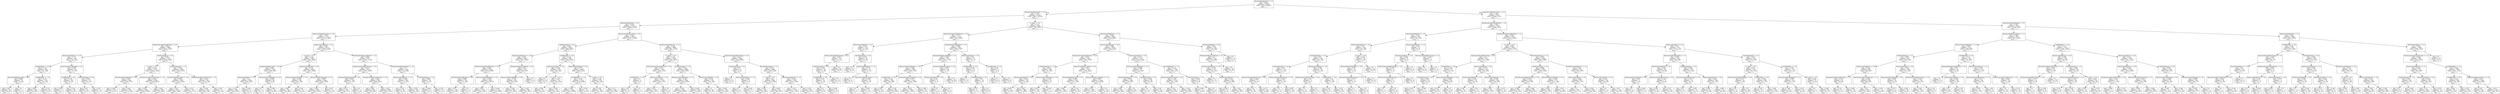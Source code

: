digraph Tree {
node [shape=box] ;
0 [label="BusinessParking.lot <= 1.5\ngini = 0.279\nsamples = 50520\nvalue = [8473, 42047]\nclass = 1"] ;
1 [label="BusinessParking.street <= 0.5\ngini = 0.249\nsamples = 41323\nvalue = [6013, 35310]\nclass = 1"] ;
0 -> 1 [labeldistance=2.5, labelangle=45, headlabel="True"] ;
2 [label="BusinessParking.lot <= 0.5\ngini = 0.279\nsamples = 32774\nvalue = [5485, 27289]\nclass = 1"] ;
1 -> 2 ;
3 [label="RestaurantsReservations <= 0.5\ngini = 0.335\nsamples = 17731\nvalue = [3778, 13953]\nclass = 1"] ;
2 -> 3 ;
4 [label="BusinessAcceptsCreditCards <= 0.5\ngini = 0.402\nsamples = 7999\nvalue = [2232, 5767]\nclass = 1"] ;
3 -> 4 ;
5 [label="RestaurantsDelivery <= 0.5\ngini = 0.171\nsamples = 467\nvalue = [44, 423]\nclass = 1"] ;
4 -> 5 ;
6 [label="GoodForKids <= 0.5\ngini = 0.131\nsamples = 383\nvalue = [27, 356]\nclass = 1"] ;
5 -> 6 ;
7 [label="BusinessParking.garage <= 0.5\ngini = 0.282\nsamples = 53\nvalue = [9, 44]\nclass = 1"] ;
6 -> 7 ;
8 [label="gini = 0.26\nsamples = 52\nvalue = [8, 44]\nclass = 1"] ;
7 -> 8 ;
9 [label="gini = 0.0\nsamples = 1\nvalue = [1, 0]\nclass = 0"] ;
7 -> 9 ;
10 [label="GoodForKids <= 1.5\ngini = 0.103\nsamples = 330\nvalue = [18, 312]\nclass = 1"] ;
6 -> 10 ;
11 [label="gini = 0.093\nsamples = 306\nvalue = [15, 291]\nclass = 1"] ;
10 -> 11 ;
12 [label="gini = 0.219\nsamples = 24\nvalue = [3, 21]\nclass = 1"] ;
10 -> 12 ;
13 [label="RestaurantsPriceRange2 <= 0.5\ngini = 0.323\nsamples = 84\nvalue = [17, 67]\nclass = 1"] ;
5 -> 13 ;
14 [label="GoodForKids <= 0.5\ngini = 0.183\nsamples = 49\nvalue = [5, 44]\nclass = 1"] ;
13 -> 14 ;
15 [label="gini = 0.444\nsamples = 3\nvalue = [2, 1]\nclass = 0"] ;
14 -> 15 ;
16 [label="gini = 0.122\nsamples = 46\nvalue = [3, 43]\nclass = 1"] ;
14 -> 16 ;
17 [label="OutdoorSeating <= 0.5\ngini = 0.451\nsamples = 35\nvalue = [12, 23]\nclass = 1"] ;
13 -> 17 ;
18 [label="gini = 0.49\nsamples = 21\nvalue = [9, 12]\nclass = 1"] ;
17 -> 18 ;
19 [label="gini = 0.337\nsamples = 14\nvalue = [3, 11]\nclass = 1"] ;
17 -> 19 ;
20 [label="OutdoorSeating <= 0.5\ngini = 0.412\nsamples = 7532\nvalue = [2188, 5344]\nclass = 1"] ;
4 -> 20 ;
21 [label="is_open <= 0.5\ngini = 0.434\nsamples = 5172\nvalue = [1643, 3529]\nclass = 1"] ;
20 -> 21 ;
22 [label="RestaurantsPriceRange2 <= 0.5\ngini = 0.361\nsamples = 942\nvalue = [223, 719]\nclass = 1"] ;
21 -> 22 ;
23 [label="gini = 0.326\nsamples = 537\nvalue = [110, 427]\nclass = 1"] ;
22 -> 23 ;
24 [label="gini = 0.402\nsamples = 405\nvalue = [113, 292]\nclass = 1"] ;
22 -> 24 ;
25 [label="BusinessAcceptsCreditCards <= 1.5\ngini = 0.446\nsamples = 4230\nvalue = [1420, 2810]\nclass = 1"] ;
21 -> 25 ;
26 [label="gini = 0.453\nsamples = 3950\nvalue = [1368, 2582]\nclass = 1"] ;
25 -> 26 ;
27 [label="gini = 0.302\nsamples = 280\nvalue = [52, 228]\nclass = 1"] ;
25 -> 27 ;
28 [label="OutdoorSeating <= 1.5\ngini = 0.355\nsamples = 2360\nvalue = [545, 1815]\nclass = 1"] ;
20 -> 28 ;
29 [label="BusinessParking.garage <= 0.5\ngini = 0.343\nsamples = 2007\nvalue = [442, 1565]\nclass = 1"] ;
28 -> 29 ;
30 [label="gini = 0.351\nsamples = 1874\nvalue = [426, 1448]\nclass = 1"] ;
29 -> 30 ;
31 [label="gini = 0.212\nsamples = 133\nvalue = [16, 117]\nclass = 1"] ;
29 -> 31 ;
32 [label="BusinessAcceptsCreditCards <= 1.5\ngini = 0.413\nsamples = 353\nvalue = [103, 250]\nclass = 1"] ;
28 -> 32 ;
33 [label="gini = 0.434\nsamples = 276\nvalue = [88, 188]\nclass = 1"] ;
32 -> 33 ;
34 [label="gini = 0.314\nsamples = 77\nvalue = [15, 62]\nclass = 1"] ;
32 -> 34 ;
35 [label="RestaurantsDelivery <= 0.5\ngini = 0.267\nsamples = 9732\nvalue = [1546, 8186]\nclass = 1"] ;
3 -> 35 ;
36 [label="is_open <= 0.5\ngini = 0.218\nsamples = 3955\nvalue = [493, 3462]\nclass = 1"] ;
35 -> 36 ;
37 [label="BusinessParking.valet <= 0.5\ngini = 0.304\nsamples = 1100\nvalue = [206, 894]\nclass = 1"] ;
36 -> 37 ;
38 [label="RestaurantsAttire <= 2.5\ngini = 0.32\nsamples = 1004\nvalue = [201, 803]\nclass = 1"] ;
37 -> 38 ;
39 [label="gini = 0.315\nsamples = 995\nvalue = [195, 800]\nclass = 1"] ;
38 -> 39 ;
40 [label="gini = 0.444\nsamples = 9\nvalue = [6, 3]\nclass = 0"] ;
38 -> 40 ;
41 [label="RestaurantsPriceRange2 <= 0.5\ngini = 0.099\nsamples = 96\nvalue = [5, 91]\nclass = 1"] ;
37 -> 41 ;
42 [label="gini = 0.5\nsamples = 2\nvalue = [1, 1]\nclass = 0"] ;
41 -> 42 ;
43 [label="gini = 0.081\nsamples = 94\nvalue = [4, 90]\nclass = 1"] ;
41 -> 43 ;
44 [label="RestaurantsTakeOut <= 0.5\ngini = 0.181\nsamples = 2855\nvalue = [287, 2568]\nclass = 1"] ;
36 -> 44 ;
45 [label="RestaurantsPriceRange2 <= 3.5\ngini = 0.108\nsamples = 789\nvalue = [45, 744]\nclass = 1"] ;
44 -> 45 ;
46 [label="gini = 0.093\nsamples = 715\nvalue = [35, 680]\nclass = 1"] ;
45 -> 46 ;
47 [label="gini = 0.234\nsamples = 74\nvalue = [10, 64]\nclass = 1"] ;
45 -> 47 ;
48 [label="RestaurantsPriceRange2 <= 3.5\ngini = 0.207\nsamples = 2066\nvalue = [242, 1824]\nclass = 1"] ;
44 -> 48 ;
49 [label="gini = 0.202\nsamples = 2035\nvalue = [232, 1803]\nclass = 1"] ;
48 -> 49 ;
50 [label="gini = 0.437\nsamples = 31\nvalue = [10, 21]\nclass = 1"] ;
48 -> 50 ;
51 [label="BusinessParking.validated <= 1.5\ngini = 0.298\nsamples = 5777\nvalue = [1053, 4724]\nclass = 1"] ;
35 -> 51 ;
52 [label="RestaurantsGoodForGroups <= 0.5\ngini = 0.307\nsamples = 5475\nvalue = [1037, 4438]\nclass = 1"] ;
51 -> 52 ;
53 [label="BusinessParking.garage <= 0.5\ngini = 0.423\nsamples = 168\nvalue = [51, 117]\nclass = 1"] ;
52 -> 53 ;
54 [label="gini = 0.413\nsamples = 165\nvalue = [48, 117]\nclass = 1"] ;
53 -> 54 ;
55 [label="gini = 0.0\nsamples = 3\nvalue = [3, 0]\nclass = 0"] ;
53 -> 55 ;
56 [label="BusinessAcceptsCreditCards <= 0.5\ngini = 0.303\nsamples = 5307\nvalue = [986, 4321]\nclass = 1"] ;
52 -> 56 ;
57 [label="gini = 0.206\nsamples = 249\nvalue = [29, 220]\nclass = 1"] ;
56 -> 57 ;
58 [label="gini = 0.307\nsamples = 5058\nvalue = [957, 4101]\nclass = 1"] ;
56 -> 58 ;
59 [label="RestaurantsPriceRange2 <= 2.5\ngini = 0.1\nsamples = 302\nvalue = [16, 286]\nclass = 1"] ;
51 -> 59 ;
60 [label="RestaurantsDelivery <= 1.5\ngini = 0.088\nsamples = 283\nvalue = [13, 270]\nclass = 1"] ;
59 -> 60 ;
61 [label="gini = 0.133\nsamples = 56\nvalue = [4, 52]\nclass = 1"] ;
60 -> 61 ;
62 [label="gini = 0.076\nsamples = 227\nvalue = [9, 218]\nclass = 1"] ;
60 -> 62 ;
63 [label="OutdoorSeating <= 1.0\ngini = 0.266\nsamples = 19\nvalue = [3, 16]\nclass = 1"] ;
59 -> 63 ;
64 [label="gini = 0.444\nsamples = 6\nvalue = [2, 4]\nclass = 1"] ;
63 -> 64 ;
65 [label="gini = 0.142\nsamples = 13\nvalue = [1, 12]\nclass = 1"] ;
63 -> 65 ;
66 [label="RestaurantsReservations <= 0.5\ngini = 0.201\nsamples = 15043\nvalue = [1707, 13336]\nclass = 1"] ;
2 -> 66 ;
67 [label="OutdoorSeating <= 0.5\ngini = 0.223\nsamples = 6947\nvalue = [886, 6061]\nclass = 1"] ;
66 -> 67 ;
68 [label="RestaurantsDelivery <= 0.5\ngini = 0.246\nsamples = 4020\nvalue = [577, 3443]\nclass = 1"] ;
67 -> 68 ;
69 [label="BusinessAcceptsCreditCards <= 0.5\ngini = 0.265\nsamples = 3043\nvalue = [479, 2564]\nclass = 1"] ;
68 -> 69 ;
70 [label="RestaurantsPriceRange2 <= 2.5\ngini = 0.086\nsamples = 156\nvalue = [7, 149]\nclass = 1"] ;
69 -> 70 ;
71 [label="gini = 0.075\nsamples = 154\nvalue = [6, 148]\nclass = 1"] ;
70 -> 71 ;
72 [label="gini = 0.5\nsamples = 2\nvalue = [1, 1]\nclass = 0"] ;
70 -> 72 ;
73 [label="RestaurantsPriceRange2 <= 0.5\ngini = 0.274\nsamples = 2887\nvalue = [472, 2415]\nclass = 1"] ;
69 -> 73 ;
74 [label="gini = 0.291\nsamples = 1726\nvalue = [305, 1421]\nclass = 1"] ;
73 -> 74 ;
75 [label="gini = 0.246\nsamples = 1161\nvalue = [167, 994]\nclass = 1"] ;
73 -> 75 ;
76 [label="BusinessParking.validated <= 0.5\ngini = 0.18\nsamples = 977\nvalue = [98, 879]\nclass = 1"] ;
68 -> 76 ;
77 [label="RestaurantsPriceRange2 <= 0.5\ngini = 0.179\nsamples = 976\nvalue = [97, 879]\nclass = 1"] ;
76 -> 77 ;
78 [label="gini = 0.146\nsamples = 592\nvalue = [47, 545]\nclass = 1"] ;
77 -> 78 ;
79 [label="gini = 0.227\nsamples = 384\nvalue = [50, 334]\nclass = 1"] ;
77 -> 79 ;
80 [label="gini = 0.0\nsamples = 1\nvalue = [1, 0]\nclass = 0"] ;
76 -> 80 ;
81 [label="GoodForKids <= 0.5\ngini = 0.189\nsamples = 2927\nvalue = [309, 2618]\nclass = 1"] ;
67 -> 81 ;
82 [label="RestaurantsAttire <= 0.5\ngini = 0.306\nsamples = 239\nvalue = [45, 194]\nclass = 1"] ;
81 -> 82 ;
83 [label="gini = 0.0\nsamples = 2\nvalue = [2, 0]\nclass = 0"] ;
82 -> 83 ;
84 [label="is_open <= 0.5\ngini = 0.297\nsamples = 237\nvalue = [43, 194]\nclass = 1"] ;
82 -> 84 ;
85 [label="gini = 0.408\nsamples = 70\nvalue = [20, 50]\nclass = 1"] ;
84 -> 85 ;
86 [label="gini = 0.238\nsamples = 167\nvalue = [23, 144]\nclass = 1"] ;
84 -> 86 ;
87 [label="RestaurantsDelivery <= 0.5\ngini = 0.177\nsamples = 2688\nvalue = [264, 2424]\nclass = 1"] ;
81 -> 87 ;
88 [label="GoodForKids <= 1.5\ngini = 0.185\nsamples = 2116\nvalue = [218, 1898]\nclass = 1"] ;
87 -> 88 ;
89 [label="gini = 0.184\nsamples = 2103\nvalue = [215, 1888]\nclass = 1"] ;
88 -> 89 ;
90 [label="gini = 0.355\nsamples = 13\nvalue = [3, 10]\nclass = 1"] ;
88 -> 90 ;
91 [label="is_open <= 0.5\ngini = 0.148\nsamples = 572\nvalue = [46, 526]\nclass = 1"] ;
87 -> 91 ;
92 [label="gini = 0.198\nsamples = 144\nvalue = [16, 128]\nclass = 1"] ;
91 -> 92 ;
93 [label="gini = 0.13\nsamples = 428\nvalue = [30, 398]\nclass = 1"] ;
91 -> 93 ;
94 [label="RestaurantsDelivery <= 1.5\ngini = 0.182\nsamples = 8096\nvalue = [821, 7275]\nclass = 1"] ;
66 -> 94 ;
95 [label="is_open <= 0.5\ngini = 0.165\nsamples = 5405\nvalue = [492, 4913]\nclass = 1"] ;
94 -> 95 ;
96 [label="BusinessAcceptsCreditCards <= 0.5\ngini = 0.237\nsamples = 1525\nvalue = [209, 1316]\nclass = 1"] ;
95 -> 96 ;
97 [label="GoodForKids <= 1.5\ngini = 0.5\nsamples = 6\nvalue = [3, 3]\nclass = 0"] ;
96 -> 97 ;
98 [label="gini = 0.48\nsamples = 5\nvalue = [3, 2]\nclass = 0"] ;
97 -> 98 ;
99 [label="gini = 0.0\nsamples = 1\nvalue = [0, 1]\nclass = 1"] ;
97 -> 99 ;
100 [label="RestaurantsAttire <= 2.5\ngini = 0.234\nsamples = 1519\nvalue = [206, 1313]\nclass = 1"] ;
96 -> 100 ;
101 [label="gini = 0.234\nsamples = 1518\nvalue = [205, 1313]\nclass = 1"] ;
100 -> 101 ;
102 [label="gini = 0.0\nsamples = 1\nvalue = [1, 0]\nclass = 0"] ;
100 -> 102 ;
103 [label="OutdoorSeating <= 1.5\ngini = 0.135\nsamples = 3880\nvalue = [283, 3597]\nclass = 1"] ;
95 -> 103 ;
104 [label="RestaurantsPriceRange2 <= 1.5\ngini = 0.141\nsamples = 3528\nvalue = [269, 3259]\nclass = 1"] ;
103 -> 104 ;
105 [label="gini = 0.146\nsamples = 3225\nvalue = [256, 2969]\nclass = 1"] ;
104 -> 105 ;
106 [label="gini = 0.082\nsamples = 303\nvalue = [13, 290]\nclass = 1"] ;
104 -> 106 ;
107 [label="RestaurantsTakeOut <= 0.5\ngini = 0.076\nsamples = 352\nvalue = [14, 338]\nclass = 1"] ;
103 -> 107 ;
108 [label="gini = 0.0\nsamples = 34\nvalue = [0, 34]\nclass = 1"] ;
107 -> 108 ;
109 [label="gini = 0.084\nsamples = 318\nvalue = [14, 304]\nclass = 1"] ;
107 -> 109 ;
110 [label="RestaurantsGoodForGroups <= 0.5\ngini = 0.215\nsamples = 2691\nvalue = [329, 2362]\nclass = 1"] ;
94 -> 110 ;
111 [label="OutdoorSeating <= 0.5\ngini = 0.5\nsamples = 8\nvalue = [4, 4]\nclass = 0"] ;
110 -> 111 ;
112 [label="gini = 0.0\nsamples = 2\nvalue = [2, 0]\nclass = 0"] ;
111 -> 112 ;
113 [label="RestaurantsTakeOut <= 1.5\ngini = 0.444\nsamples = 6\nvalue = [2, 4]\nclass = 1"] ;
111 -> 113 ;
114 [label="gini = 0.0\nsamples = 3\nvalue = [0, 3]\nclass = 1"] ;
113 -> 114 ;
115 [label="gini = 0.444\nsamples = 3\nvalue = [2, 1]\nclass = 0"] ;
113 -> 115 ;
116 [label="OutdoorSeating <= 1.5\ngini = 0.213\nsamples = 2683\nvalue = [325, 2358]\nclass = 1"] ;
110 -> 116 ;
117 [label="is_open <= 0.5\ngini = 0.26\nsamples = 696\nvalue = [107, 589]\nclass = 1"] ;
116 -> 117 ;
118 [label="gini = 0.184\nsamples = 225\nvalue = [23, 202]\nclass = 1"] ;
117 -> 118 ;
119 [label="gini = 0.293\nsamples = 471\nvalue = [84, 387]\nclass = 1"] ;
117 -> 119 ;
120 [label="RestaurantsTakeOut <= 1.5\ngini = 0.195\nsamples = 1987\nvalue = [218, 1769]\nclass = 1"] ;
116 -> 120 ;
121 [label="gini = 0.174\nsamples = 1278\nvalue = [123, 1155]\nclass = 1"] ;
120 -> 121 ;
122 [label="gini = 0.232\nsamples = 709\nvalue = [95, 614]\nclass = 1"] ;
120 -> 122 ;
123 [label="is_open <= 0.5\ngini = 0.116\nsamples = 8549\nvalue = [528, 8021]\nclass = 1"] ;
1 -> 123 ;
124 [label="BusinessAcceptsCreditCards <= 0.5\ngini = 0.177\nsamples = 2140\nvalue = [210, 1930]\nclass = 1"] ;
123 -> 124 ;
125 [label="RestaurantsTakeOut <= 1.5\ngini = 0.053\nsamples = 147\nvalue = [4, 143]\nclass = 1"] ;
124 -> 125 ;
126 [label="RestaurantsGoodForGroups <= 0.5\ngini = 0.034\nsamples = 117\nvalue = [2, 115]\nclass = 1"] ;
125 -> 126 ;
127 [label="OutdoorSeating <= 0.5\ngini = 0.105\nsamples = 36\nvalue = [2, 34]\nclass = 1"] ;
126 -> 127 ;
128 [label="GoodForKids <= 0.5\ngini = 0.147\nsamples = 25\nvalue = [2, 23]\nclass = 1"] ;
127 -> 128 ;
129 [label="gini = 0.0\nsamples = 8\nvalue = [0, 8]\nclass = 1"] ;
128 -> 129 ;
130 [label="gini = 0.208\nsamples = 17\nvalue = [2, 15]\nclass = 1"] ;
128 -> 130 ;
131 [label="gini = 0.0\nsamples = 11\nvalue = [0, 11]\nclass = 1"] ;
127 -> 131 ;
132 [label="gini = 0.0\nsamples = 81\nvalue = [0, 81]\nclass = 1"] ;
126 -> 132 ;
133 [label="OutdoorSeating <= 0.5\ngini = 0.124\nsamples = 30\nvalue = [2, 28]\nclass = 1"] ;
125 -> 133 ;
134 [label="gini = 0.0\nsamples = 9\nvalue = [0, 9]\nclass = 1"] ;
133 -> 134 ;
135 [label="RestaurantsDelivery <= 1.5\ngini = 0.172\nsamples = 21\nvalue = [2, 19]\nclass = 1"] ;
133 -> 135 ;
136 [label="gini = 0.0\nsamples = 3\nvalue = [0, 3]\nclass = 1"] ;
135 -> 136 ;
137 [label="RestaurantsReservations <= 1.0\ngini = 0.198\nsamples = 18\nvalue = [2, 16]\nclass = 1"] ;
135 -> 137 ;
138 [label="gini = 0.0\nsamples = 1\nvalue = [0, 1]\nclass = 1"] ;
137 -> 138 ;
139 [label="gini = 0.208\nsamples = 17\nvalue = [2, 15]\nclass = 1"] ;
137 -> 139 ;
140 [label="RestaurantsPriceRange2 <= 3.5\ngini = 0.185\nsamples = 1993\nvalue = [206, 1787]\nclass = 1"] ;
124 -> 140 ;
141 [label="BusinessParking.validated <= 1.5\ngini = 0.183\nsamples = 1977\nvalue = [201, 1776]\nclass = 1"] ;
140 -> 141 ;
142 [label="RestaurantsPriceRange2 <= 0.5\ngini = 0.186\nsamples = 1929\nvalue = [200, 1729]\nclass = 1"] ;
141 -> 142 ;
143 [label="GoodForKids <= 0.5\ngini = 0.154\nsamples = 524\nvalue = [44, 480]\nclass = 1"] ;
142 -> 143 ;
144 [label="gini = 0.343\nsamples = 41\nvalue = [9, 32]\nclass = 1"] ;
143 -> 144 ;
145 [label="gini = 0.134\nsamples = 483\nvalue = [35, 448]\nclass = 1"] ;
143 -> 145 ;
146 [label="BusinessParking.validated <= 0.5\ngini = 0.197\nsamples = 1405\nvalue = [156, 1249]\nclass = 1"] ;
142 -> 146 ;
147 [label="gini = 0.194\nsamples = 1386\nvalue = [151, 1235]\nclass = 1"] ;
146 -> 147 ;
148 [label="gini = 0.388\nsamples = 19\nvalue = [5, 14]\nclass = 1"] ;
146 -> 148 ;
149 [label="RestaurantsReservations <= 0.5\ngini = 0.041\nsamples = 48\nvalue = [1, 47]\nclass = 1"] ;
141 -> 149 ;
150 [label="RestaurantsTakeOut <= 0.5\ngini = 0.32\nsamples = 5\nvalue = [1, 4]\nclass = 1"] ;
149 -> 150 ;
151 [label="gini = 0.0\nsamples = 1\nvalue = [1, 0]\nclass = 0"] ;
150 -> 151 ;
152 [label="gini = 0.0\nsamples = 4\nvalue = [0, 4]\nclass = 1"] ;
150 -> 152 ;
153 [label="gini = 0.0\nsamples = 43\nvalue = [0, 43]\nclass = 1"] ;
149 -> 153 ;
154 [label="RestaurantsAttire <= 0.5\ngini = 0.43\nsamples = 16\nvalue = [5, 11]\nclass = 1"] ;
140 -> 154 ;
155 [label="GoodForKids <= 0.5\ngini = 0.298\nsamples = 11\nvalue = [2, 9]\nclass = 1"] ;
154 -> 155 ;
156 [label="gini = 0.0\nsamples = 1\nvalue = [1, 0]\nclass = 0"] ;
155 -> 156 ;
157 [label="OutdoorSeating <= 0.5\ngini = 0.18\nsamples = 10\nvalue = [1, 9]\nclass = 1"] ;
155 -> 157 ;
158 [label="gini = 0.375\nsamples = 4\nvalue = [1, 3]\nclass = 1"] ;
157 -> 158 ;
159 [label="gini = 0.0\nsamples = 6\nvalue = [0, 6]\nclass = 1"] ;
157 -> 159 ;
160 [label="GoodForKids <= 1.5\ngini = 0.48\nsamples = 5\nvalue = [3, 2]\nclass = 0"] ;
154 -> 160 ;
161 [label="gini = 0.0\nsamples = 2\nvalue = [0, 2]\nclass = 1"] ;
160 -> 161 ;
162 [label="gini = 0.0\nsamples = 3\nvalue = [3, 0]\nclass = 0"] ;
160 -> 162 ;
163 [label="RestaurantsTakeOut <= 1.5\ngini = 0.094\nsamples = 6409\nvalue = [318, 6091]\nclass = 1"] ;
123 -> 163 ;
164 [label="RestaurantsDelivery <= 0.5\ngini = 0.088\nsamples = 6106\nvalue = [283, 5823]\nclass = 1"] ;
163 -> 164 ;
165 [label="BusinessAcceptsCreditCards <= 0.5\ngini = 0.075\nsamples = 3933\nvalue = [154, 3779]\nclass = 1"] ;
164 -> 165 ;
166 [label="OutdoorSeating <= 1.5\ngini = 0.027\nsamples = 360\nvalue = [5, 355]\nclass = 1"] ;
165 -> 166 ;
167 [label="RestaurantsTakeOut <= 0.5\ngini = 0.018\nsamples = 327\nvalue = [3, 324]\nclass = 1"] ;
166 -> 167 ;
168 [label="gini = 0.093\nsamples = 41\nvalue = [2, 39]\nclass = 1"] ;
167 -> 168 ;
169 [label="gini = 0.007\nsamples = 286\nvalue = [1, 285]\nclass = 1"] ;
167 -> 169 ;
170 [label="RestaurantsPriceRange2 <= 0.5\ngini = 0.114\nsamples = 33\nvalue = [2, 31]\nclass = 1"] ;
166 -> 170 ;
171 [label="gini = 0.074\nsamples = 26\nvalue = [1, 25]\nclass = 1"] ;
170 -> 171 ;
172 [label="gini = 0.245\nsamples = 7\nvalue = [1, 6]\nclass = 1"] ;
170 -> 172 ;
173 [label="RestaurantsReservations <= 0.5\ngini = 0.08\nsamples = 3573\nvalue = [149, 3424]\nclass = 1"] ;
165 -> 173 ;
174 [label="BusinessParking.valet <= 0.5\ngini = 0.098\nsamples = 1447\nvalue = [75, 1372]\nclass = 1"] ;
173 -> 174 ;
175 [label="gini = 0.095\nsamples = 1427\nvalue = [71, 1356]\nclass = 1"] ;
174 -> 175 ;
176 [label="gini = 0.32\nsamples = 20\nvalue = [4, 16]\nclass = 1"] ;
174 -> 176 ;
177 [label="BusinessParking.validated <= 1.5\ngini = 0.067\nsamples = 2126\nvalue = [74, 2052]\nclass = 1"] ;
173 -> 177 ;
178 [label="gini = 0.072\nsamples = 1985\nvalue = [74, 1911]\nclass = 1"] ;
177 -> 178 ;
179 [label="gini = 0.0\nsamples = 141\nvalue = [0, 141]\nclass = 1"] ;
177 -> 179 ;
180 [label="RestaurantsAttire <= 0.5\ngini = 0.112\nsamples = 2173\nvalue = [129, 2044]\nclass = 1"] ;
164 -> 180 ;
181 [label="RestaurantsPriceRange2 <= 1.5\ngini = 0.084\nsamples = 977\nvalue = [43, 934]\nclass = 1"] ;
180 -> 181 ;
182 [label="BusinessParking.lot <= 0.5\ngini = 0.074\nsamples = 908\nvalue = [35, 873]\nclass = 1"] ;
181 -> 182 ;
183 [label="gini = 0.082\nsamples = 821\nvalue = [35, 786]\nclass = 1"] ;
182 -> 183 ;
184 [label="gini = 0.0\nsamples = 87\nvalue = [0, 87]\nclass = 1"] ;
182 -> 184 ;
185 [label="OutdoorSeating <= 1.5\ngini = 0.205\nsamples = 69\nvalue = [8, 61]\nclass = 1"] ;
181 -> 185 ;
186 [label="gini = 0.0\nsamples = 17\nvalue = [0, 17]\nclass = 1"] ;
185 -> 186 ;
187 [label="gini = 0.26\nsamples = 52\nvalue = [8, 44]\nclass = 1"] ;
185 -> 187 ;
188 [label="GoodForKids <= 1.5\ngini = 0.133\nsamples = 1196\nvalue = [86, 1110]\nclass = 1"] ;
180 -> 188 ;
189 [label="RestaurantsReservations <= 0.5\ngini = 0.129\nsamples = 1183\nvalue = [82, 1101]\nclass = 1"] ;
188 -> 189 ;
190 [label="gini = 0.101\nsamples = 545\nvalue = [29, 516]\nclass = 1"] ;
189 -> 190 ;
191 [label="gini = 0.152\nsamples = 638\nvalue = [53, 585]\nclass = 1"] ;
189 -> 191 ;
192 [label="OutdoorSeating <= 1.5\ngini = 0.426\nsamples = 13\nvalue = [4, 9]\nclass = 1"] ;
188 -> 192 ;
193 [label="gini = 0.298\nsamples = 11\nvalue = [2, 9]\nclass = 1"] ;
192 -> 193 ;
194 [label="gini = 0.0\nsamples = 2\nvalue = [2, 0]\nclass = 0"] ;
192 -> 194 ;
195 [label="RestaurantsAttire <= 2.5\ngini = 0.204\nsamples = 303\nvalue = [35, 268]\nclass = 1"] ;
163 -> 195 ;
196 [label="BusinessParking.validated <= 1.5\ngini = 0.2\nsamples = 302\nvalue = [34, 268]\nclass = 1"] ;
195 -> 196 ;
197 [label="RestaurantsDelivery <= 0.5\ngini = 0.215\nsamples = 277\nvalue = [34, 243]\nclass = 1"] ;
196 -> 197 ;
198 [label="gini = 0.0\nsamples = 17\nvalue = [0, 17]\nclass = 1"] ;
197 -> 198 ;
199 [label="RestaurantsDelivery <= 1.5\ngini = 0.227\nsamples = 260\nvalue = [34, 226]\nclass = 1"] ;
197 -> 199 ;
200 [label="gini = 0.444\nsamples = 6\nvalue = [2, 4]\nclass = 1"] ;
199 -> 200 ;
201 [label="gini = 0.22\nsamples = 254\nvalue = [32, 222]\nclass = 1"] ;
199 -> 201 ;
202 [label="gini = 0.0\nsamples = 25\nvalue = [0, 25]\nclass = 1"] ;
196 -> 202 ;
203 [label="gini = 0.0\nsamples = 1\nvalue = [1, 0]\nclass = 0"] ;
195 -> 203 ;
204 [label="RestaurantsReservations <= 0.5\ngini = 0.392\nsamples = 9197\nvalue = [2460, 6737]\nclass = 1"] ;
0 -> 204 [labeldistance=2.5, labelangle=-45, headlabel="False"] ;
205 [label="BusinessAcceptsCreditCards <= 0.5\ngini = 0.447\nsamples = 3730\nvalue = [1260, 2470]\nclass = 1"] ;
204 -> 205 ;
206 [label="RestaurantsTakeOut <= 1.5\ngini = 0.241\nsamples = 207\nvalue = [29, 178]\nclass = 1"] ;
205 -> 206 ;
207 [label="RestaurantsDelivery <= 0.5\ngini = 0.211\nsamples = 192\nvalue = [23, 169]\nclass = 1"] ;
206 -> 207 ;
208 [label="OutdoorSeating <= 1.5\ngini = 0.25\nsamples = 150\nvalue = [22, 128]\nclass = 1"] ;
207 -> 208 ;
209 [label="OutdoorSeating <= 0.5\ngini = 0.18\nsamples = 110\nvalue = [11, 99]\nclass = 1"] ;
208 -> 209 ;
210 [label="RestaurantsGoodForGroups <= 0.5\ngini = 0.226\nsamples = 77\nvalue = [10, 67]\nclass = 1"] ;
209 -> 210 ;
211 [label="gini = 0.33\nsamples = 24\nvalue = [5, 19]\nclass = 1"] ;
210 -> 211 ;
212 [label="gini = 0.171\nsamples = 53\nvalue = [5, 48]\nclass = 1"] ;
210 -> 212 ;
213 [label="RestaurantsGoodForGroups <= 0.5\ngini = 0.059\nsamples = 33\nvalue = [1, 32]\nclass = 1"] ;
209 -> 213 ;
214 [label="gini = 0.0\nsamples = 11\nvalue = [0, 11]\nclass = 1"] ;
213 -> 214 ;
215 [label="gini = 0.087\nsamples = 22\nvalue = [1, 21]\nclass = 1"] ;
213 -> 215 ;
216 [label="RestaurantsTakeOut <= 0.5\ngini = 0.399\nsamples = 40\nvalue = [11, 29]\nclass = 1"] ;
208 -> 216 ;
217 [label="RestaurantsGoodForGroups <= 0.5\ngini = 0.32\nsamples = 5\nvalue = [4, 1]\nclass = 0"] ;
216 -> 217 ;
218 [label="gini = 0.0\nsamples = 3\nvalue = [3, 0]\nclass = 0"] ;
217 -> 218 ;
219 [label="gini = 0.5\nsamples = 2\nvalue = [1, 1]\nclass = 0"] ;
217 -> 219 ;
220 [label="GoodForKids <= 0.5\ngini = 0.32\nsamples = 35\nvalue = [7, 28]\nclass = 1"] ;
216 -> 220 ;
221 [label="gini = 0.48\nsamples = 5\nvalue = [2, 3]\nclass = 1"] ;
220 -> 221 ;
222 [label="gini = 0.278\nsamples = 30\nvalue = [5, 25]\nclass = 1"] ;
220 -> 222 ;
223 [label="is_open <= 0.5\ngini = 0.046\nsamples = 42\nvalue = [1, 41]\nclass = 1"] ;
207 -> 223 ;
224 [label="RestaurantsPriceRange2 <= 0.5\ngini = 0.18\nsamples = 10\nvalue = [1, 9]\nclass = 1"] ;
223 -> 224 ;
225 [label="RestaurantsGoodForGroups <= 0.5\ngini = 0.375\nsamples = 4\nvalue = [1, 3]\nclass = 1"] ;
224 -> 225 ;
226 [label="gini = 0.5\nsamples = 2\nvalue = [1, 1]\nclass = 0"] ;
225 -> 226 ;
227 [label="gini = 0.0\nsamples = 2\nvalue = [0, 2]\nclass = 1"] ;
225 -> 227 ;
228 [label="gini = 0.0\nsamples = 6\nvalue = [0, 6]\nclass = 1"] ;
224 -> 228 ;
229 [label="gini = 0.0\nsamples = 32\nvalue = [0, 32]\nclass = 1"] ;
223 -> 229 ;
230 [label="RestaurantsDelivery <= 1.0\ngini = 0.48\nsamples = 15\nvalue = [6, 9]\nclass = 1"] ;
206 -> 230 ;
231 [label="RestaurantsAttire <= 0.5\ngini = 0.469\nsamples = 8\nvalue = [5, 3]\nclass = 0"] ;
230 -> 231 ;
232 [label="RestaurantsGoodForGroups <= 1.5\ngini = 0.375\nsamples = 4\nvalue = [1, 3]\nclass = 1"] ;
231 -> 232 ;
233 [label="RestaurantsGoodForGroups <= 0.5\ngini = 0.5\nsamples = 2\nvalue = [1, 1]\nclass = 0"] ;
232 -> 233 ;
234 [label="gini = 0.0\nsamples = 1\nvalue = [0, 1]\nclass = 1"] ;
233 -> 234 ;
235 [label="gini = 0.0\nsamples = 1\nvalue = [1, 0]\nclass = 0"] ;
233 -> 235 ;
236 [label="gini = 0.0\nsamples = 2\nvalue = [0, 2]\nclass = 1"] ;
232 -> 236 ;
237 [label="gini = 0.0\nsamples = 4\nvalue = [4, 0]\nclass = 0"] ;
231 -> 237 ;
238 [label="RestaurantsGoodForGroups <= 1.5\ngini = 0.245\nsamples = 7\nvalue = [1, 6]\nclass = 1"] ;
230 -> 238 ;
239 [label="gini = 0.0\nsamples = 6\nvalue = [0, 6]\nclass = 1"] ;
238 -> 239 ;
240 [label="gini = 0.0\nsamples = 1\nvalue = [1, 0]\nclass = 0"] ;
238 -> 240 ;
241 [label="BusinessAcceptsCreditCards <= 1.5\ngini = 0.455\nsamples = 3523\nvalue = [1231, 2292]\nclass = 1"] ;
205 -> 241 ;
242 [label="is_open <= 0.5\ngini = 0.469\nsamples = 2816\nvalue = [1057, 1759]\nclass = 1"] ;
241 -> 242 ;
243 [label="RestaurantsGoodForGroups <= 0.5\ngini = 0.41\nsamples = 407\nvalue = [117, 290]\nclass = 1"] ;
242 -> 243 ;
244 [label="GoodForKids <= 0.5\ngini = 0.483\nsamples = 91\nvalue = [37, 54]\nclass = 1"] ;
243 -> 244 ;
245 [label="OutdoorSeating <= 0.5\ngini = 0.483\nsamples = 22\nvalue = [13, 9]\nclass = 0"] ;
244 -> 245 ;
246 [label="gini = 0.391\nsamples = 15\nvalue = [11, 4]\nclass = 0"] ;
245 -> 246 ;
247 [label="gini = 0.408\nsamples = 7\nvalue = [2, 5]\nclass = 1"] ;
245 -> 247 ;
248 [label="RestaurantsPriceRange2 <= 3.0\ngini = 0.454\nsamples = 69\nvalue = [24, 45]\nclass = 1"] ;
244 -> 248 ;
249 [label="gini = 0.437\nsamples = 59\nvalue = [19, 40]\nclass = 1"] ;
248 -> 249 ;
250 [label="gini = 0.5\nsamples = 10\nvalue = [5, 5]\nclass = 0"] ;
248 -> 250 ;
251 [label="RestaurantsAttire <= 0.5\ngini = 0.378\nsamples = 316\nvalue = [80, 236]\nclass = 1"] ;
243 -> 251 ;
252 [label="RestaurantsTakeOut <= 1.5\ngini = 0.453\nsamples = 52\nvalue = [18, 34]\nclass = 1"] ;
251 -> 252 ;
253 [label="gini = 0.48\nsamples = 35\nvalue = [14, 21]\nclass = 1"] ;
252 -> 253 ;
254 [label="gini = 0.36\nsamples = 17\nvalue = [4, 13]\nclass = 1"] ;
252 -> 254 ;
255 [label="RestaurantsTakeOut <= 1.5\ngini = 0.359\nsamples = 264\nvalue = [62, 202]\nclass = 1"] ;
251 -> 255 ;
256 [label="gini = 0.351\nsamples = 251\nvalue = [57, 194]\nclass = 1"] ;
255 -> 256 ;
257 [label="gini = 0.473\nsamples = 13\nvalue = [5, 8]\nclass = 1"] ;
255 -> 257 ;
258 [label="OutdoorSeating <= 1.5\ngini = 0.476\nsamples = 2409\nvalue = [940, 1469]\nclass = 1"] ;
242 -> 258 ;
259 [label="OutdoorSeating <= 0.5\ngini = 0.466\nsamples = 1597\nvalue = [589, 1008]\nclass = 1"] ;
258 -> 259 ;
260 [label="RestaurantsGoodForGroups <= 0.5\ngini = 0.476\nsamples = 1224\nvalue = [478, 746]\nclass = 1"] ;
259 -> 260 ;
261 [label="gini = 0.496\nsamples = 303\nvalue = [138, 165]\nclass = 1"] ;
260 -> 261 ;
262 [label="gini = 0.466\nsamples = 921\nvalue = [340, 581]\nclass = 1"] ;
260 -> 262 ;
263 [label="RestaurantsPriceRange2 <= 0.5\ngini = 0.418\nsamples = 373\nvalue = [111, 262]\nclass = 1"] ;
259 -> 263 ;
264 [label="gini = 0.444\nsamples = 244\nvalue = [81, 163]\nclass = 1"] ;
263 -> 264 ;
265 [label="gini = 0.357\nsamples = 129\nvalue = [30, 99]\nclass = 1"] ;
263 -> 265 ;
266 [label="RestaurantsDelivery <= 1.5\ngini = 0.491\nsamples = 812\nvalue = [351, 461]\nclass = 1"] ;
258 -> 266 ;
267 [label="RestaurantsAttire <= 0.5\ngini = 0.496\nsamples = 678\nvalue = [307, 371]\nclass = 1"] ;
266 -> 267 ;
268 [label="gini = 0.5\nsamples = 229\nvalue = [112, 117]\nclass = 1"] ;
267 -> 268 ;
269 [label="gini = 0.491\nsamples = 449\nvalue = [195, 254]\nclass = 1"] ;
267 -> 269 ;
270 [label="RestaurantsTakeOut <= 0.5\ngini = 0.441\nsamples = 134\nvalue = [44, 90]\nclass = 1"] ;
266 -> 270 ;
271 [label="gini = 0.0\nsamples = 3\nvalue = [3, 0]\nclass = 0"] ;
270 -> 271 ;
272 [label="gini = 0.43\nsamples = 131\nvalue = [41, 90]\nclass = 1"] ;
270 -> 272 ;
273 [label="RestaurantsAttire <= 0.5\ngini = 0.371\nsamples = 707\nvalue = [174, 533]\nclass = 1"] ;
241 -> 273 ;
274 [label="RestaurantsPriceRange2 <= 1.5\ngini = 0.432\nsamples = 304\nvalue = [96, 208]\nclass = 1"] ;
273 -> 274 ;
275 [label="RestaurantsTakeOut <= 0.5\ngini = 0.343\nsamples = 82\nvalue = [18, 64]\nclass = 1"] ;
274 -> 275 ;
276 [label="RestaurantsPriceRange2 <= 0.5\ngini = 0.48\nsamples = 5\nvalue = [3, 2]\nclass = 0"] ;
275 -> 276 ;
277 [label="gini = 0.0\nsamples = 2\nvalue = [2, 0]\nclass = 0"] ;
276 -> 277 ;
278 [label="gini = 0.444\nsamples = 3\nvalue = [1, 2]\nclass = 1"] ;
276 -> 278 ;
279 [label="RestaurantsGoodForGroups <= 0.5\ngini = 0.314\nsamples = 77\nvalue = [15, 62]\nclass = 1"] ;
275 -> 279 ;
280 [label="gini = 0.444\nsamples = 15\nvalue = [5, 10]\nclass = 1"] ;
279 -> 280 ;
281 [label="gini = 0.271\nsamples = 62\nvalue = [10, 52]\nclass = 1"] ;
279 -> 281 ;
282 [label="OutdoorSeating <= 1.5\ngini = 0.456\nsamples = 222\nvalue = [78, 144]\nclass = 1"] ;
274 -> 282 ;
283 [label="RestaurantsGoodForGroups <= 0.5\ngini = 0.475\nsamples = 18\nvalue = [11, 7]\nclass = 0"] ;
282 -> 283 ;
284 [label="gini = 0.32\nsamples = 5\nvalue = [1, 4]\nclass = 1"] ;
283 -> 284 ;
285 [label="gini = 0.355\nsamples = 13\nvalue = [10, 3]\nclass = 0"] ;
283 -> 285 ;
286 [label="RestaurantsDelivery <= 0.5\ngini = 0.441\nsamples = 204\nvalue = [67, 137]\nclass = 1"] ;
282 -> 286 ;
287 [label="gini = 0.393\nsamples = 67\nvalue = [18, 49]\nclass = 1"] ;
286 -> 287 ;
288 [label="gini = 0.459\nsamples = 137\nvalue = [49, 88]\nclass = 1"] ;
286 -> 288 ;
289 [label="OutdoorSeating <= 1.5\ngini = 0.312\nsamples = 403\nvalue = [78, 325]\nclass = 1"] ;
273 -> 289 ;
290 [label="is_open <= 0.5\ngini = 0.263\nsamples = 231\nvalue = [36, 195]\nclass = 1"] ;
289 -> 290 ;
291 [label="RestaurantsGoodForGroups <= 0.5\ngini = 0.077\nsamples = 25\nvalue = [1, 24]\nclass = 1"] ;
290 -> 291 ;
292 [label="gini = 0.32\nsamples = 5\nvalue = [1, 4]\nclass = 1"] ;
291 -> 292 ;
293 [label="gini = 0.0\nsamples = 20\nvalue = [0, 20]\nclass = 1"] ;
291 -> 293 ;
294 [label="GoodForKids <= 0.5\ngini = 0.282\nsamples = 206\nvalue = [35, 171]\nclass = 1"] ;
290 -> 294 ;
295 [label="gini = 0.159\nsamples = 23\nvalue = [2, 21]\nclass = 1"] ;
294 -> 295 ;
296 [label="gini = 0.296\nsamples = 183\nvalue = [33, 150]\nclass = 1"] ;
294 -> 296 ;
297 [label="GoodForKids <= 1.5\ngini = 0.369\nsamples = 172\nvalue = [42, 130]\nclass = 1"] ;
289 -> 297 ;
298 [label="RestaurantsPriceRange2 <= 1.5\ngini = 0.352\nsamples = 145\nvalue = [33, 112]\nclass = 1"] ;
297 -> 298 ;
299 [label="gini = 0.384\nsamples = 112\nvalue = [29, 83]\nclass = 1"] ;
298 -> 299 ;
300 [label="gini = 0.213\nsamples = 33\nvalue = [4, 29]\nclass = 1"] ;
298 -> 300 ;
301 [label="is_open <= 0.5\ngini = 0.444\nsamples = 27\nvalue = [9, 18]\nclass = 1"] ;
297 -> 301 ;
302 [label="gini = 0.0\nsamples = 7\nvalue = [0, 7]\nclass = 1"] ;
301 -> 302 ;
303 [label="gini = 0.495\nsamples = 20\nvalue = [9, 11]\nclass = 1"] ;
301 -> 303 ;
304 [label="RestaurantsPriceRange2 <= 3.5\ngini = 0.343\nsamples = 5467\nvalue = [1200, 4267]\nclass = 1"] ;
204 -> 304 ;
305 [label="RestaurantsReservations <= 1.5\ngini = 0.299\nsamples = 2877\nvalue = [527, 2350]\nclass = 1"] ;
304 -> 305 ;
306 [label="RestaurantsPriceRange2 <= 1.5\ngini = 0.253\nsamples = 1132\nvalue = [168, 964]\nclass = 1"] ;
305 -> 306 ;
307 [label="OutdoorSeating <= 1.5\ngini = 0.269\nsamples = 931\nvalue = [149, 782]\nclass = 1"] ;
306 -> 307 ;
308 [label="RestaurantsTakeOut <= 0.5\ngini = 0.246\nsamples = 681\nvalue = [98, 583]\nclass = 1"] ;
307 -> 308 ;
309 [label="BusinessAcceptsCreditCards <= 1.5\ngini = 0.178\nsamples = 91\nvalue = [9, 82]\nclass = 1"] ;
308 -> 309 ;
310 [label="gini = 0.121\nsamples = 77\nvalue = [5, 72]\nclass = 1"] ;
309 -> 310 ;
311 [label="gini = 0.408\nsamples = 14\nvalue = [4, 10]\nclass = 1"] ;
309 -> 311 ;
312 [label="BusinessAcceptsCreditCards <= 1.5\ngini = 0.256\nsamples = 590\nvalue = [89, 501]\nclass = 1"] ;
308 -> 312 ;
313 [label="gini = 0.27\nsamples = 479\nvalue = [77, 402]\nclass = 1"] ;
312 -> 313 ;
314 [label="gini = 0.193\nsamples = 111\nvalue = [12, 99]\nclass = 1"] ;
312 -> 314 ;
315 [label="RestaurantsAttire <= 0.5\ngini = 0.325\nsamples = 250\nvalue = [51, 199]\nclass = 1"] ;
307 -> 315 ;
316 [label="RestaurantsPriceRange2 <= 0.5\ngini = 0.201\nsamples = 53\nvalue = [6, 47]\nclass = 1"] ;
315 -> 316 ;
317 [label="gini = 0.375\nsamples = 8\nvalue = [2, 6]\nclass = 1"] ;
316 -> 317 ;
318 [label="gini = 0.162\nsamples = 45\nvalue = [4, 41]\nclass = 1"] ;
316 -> 318 ;
319 [label="RestaurantsGoodForGroups <= 1.5\ngini = 0.352\nsamples = 197\nvalue = [45, 152]\nclass = 1"] ;
315 -> 319 ;
320 [label="gini = 0.336\nsamples = 192\nvalue = [41, 151]\nclass = 1"] ;
319 -> 320 ;
321 [label="gini = 0.32\nsamples = 5\nvalue = [4, 1]\nclass = 0"] ;
319 -> 321 ;
322 [label="GoodForKids <= 0.5\ngini = 0.171\nsamples = 201\nvalue = [19, 182]\nclass = 1"] ;
306 -> 322 ;
323 [label="BusinessAcceptsCreditCards <= 0.5\ngini = 0.09\nsamples = 85\nvalue = [4, 81]\nclass = 1"] ;
322 -> 323 ;
324 [label="gini = 0.0\nsamples = 1\nvalue = [1, 0]\nclass = 0"] ;
323 -> 324 ;
325 [label="RestaurantsTakeOut <= 0.5\ngini = 0.069\nsamples = 84\nvalue = [3, 81]\nclass = 1"] ;
323 -> 325 ;
326 [label="gini = 0.0\nsamples = 43\nvalue = [0, 43]\nclass = 1"] ;
325 -> 326 ;
327 [label="gini = 0.136\nsamples = 41\nvalue = [3, 38]\nclass = 1"] ;
325 -> 327 ;
328 [label="RestaurantsDelivery <= 1.5\ngini = 0.225\nsamples = 116\nvalue = [15, 101]\nclass = 1"] ;
322 -> 328 ;
329 [label="RestaurantsGoodForGroups <= 1.5\ngini = 0.273\nsamples = 86\nvalue = [14, 72]\nclass = 1"] ;
328 -> 329 ;
330 [label="gini = 0.235\nsamples = 81\nvalue = [11, 70]\nclass = 1"] ;
329 -> 330 ;
331 [label="gini = 0.48\nsamples = 5\nvalue = [3, 2]\nclass = 0"] ;
329 -> 331 ;
332 [label="BusinessAcceptsCreditCards <= 1.5\ngini = 0.064\nsamples = 30\nvalue = [1, 29]\nclass = 1"] ;
328 -> 332 ;
333 [label="gini = 0.0\nsamples = 16\nvalue = [0, 16]\nclass = 1"] ;
332 -> 333 ;
334 [label="gini = 0.133\nsamples = 14\nvalue = [1, 13]\nclass = 1"] ;
332 -> 334 ;
335 [label="GoodForKids <= 0.5\ngini = 0.327\nsamples = 1745\nvalue = [359, 1386]\nclass = 1"] ;
305 -> 335 ;
336 [label="RestaurantsDelivery <= 0.5\ngini = 0.468\nsamples = 102\nvalue = [38, 64]\nclass = 1"] ;
335 -> 336 ;
337 [label="BusinessAcceptsCreditCards <= 1.5\ngini = 0.236\nsamples = 22\nvalue = [3, 19]\nclass = 1"] ;
336 -> 337 ;
338 [label="RestaurantsGoodForGroups <= 0.5\ngini = 0.375\nsamples = 12\nvalue = [3, 9]\nclass = 1"] ;
337 -> 338 ;
339 [label="gini = 0.0\nsamples = 1\nvalue = [1, 0]\nclass = 0"] ;
338 -> 339 ;
340 [label="gini = 0.298\nsamples = 11\nvalue = [2, 9]\nclass = 1"] ;
338 -> 340 ;
341 [label="gini = 0.0\nsamples = 10\nvalue = [0, 10]\nclass = 1"] ;
337 -> 341 ;
342 [label="OutdoorSeating <= 1.5\ngini = 0.492\nsamples = 80\nvalue = [35, 45]\nclass = 1"] ;
336 -> 342 ;
343 [label="RestaurantsGoodForGroups <= 0.5\ngini = 0.393\nsamples = 26\nvalue = [7, 19]\nclass = 1"] ;
342 -> 343 ;
344 [label="gini = 0.48\nsamples = 10\nvalue = [4, 6]\nclass = 1"] ;
343 -> 344 ;
345 [label="gini = 0.305\nsamples = 16\nvalue = [3, 13]\nclass = 1"] ;
343 -> 345 ;
346 [label="is_open <= 0.5\ngini = 0.499\nsamples = 54\nvalue = [28, 26]\nclass = 0"] ;
342 -> 346 ;
347 [label="gini = 0.355\nsamples = 13\nvalue = [3, 10]\nclass = 1"] ;
346 -> 347 ;
348 [label="gini = 0.476\nsamples = 41\nvalue = [25, 16]\nclass = 0"] ;
346 -> 348 ;
349 [label="RestaurantsAttire <= 0.5\ngini = 0.314\nsamples = 1643\nvalue = [321, 1322]\nclass = 1"] ;
335 -> 349 ;
350 [label="RestaurantsDelivery <= 0.5\ngini = 0.292\nsamples = 1319\nvalue = [234, 1085]\nclass = 1"] ;
349 -> 350 ;
351 [label="BusinessAcceptsCreditCards <= 0.5\ngini = 0.163\nsamples = 123\nvalue = [11, 112]\nclass = 1"] ;
350 -> 351 ;
352 [label="gini = 0.408\nsamples = 7\nvalue = [2, 5]\nclass = 1"] ;
351 -> 352 ;
353 [label="gini = 0.143\nsamples = 116\nvalue = [9, 107]\nclass = 1"] ;
351 -> 353 ;
354 [label="RestaurantsGoodForGroups <= 1.5\ngini = 0.303\nsamples = 1196\nvalue = [223, 973]\nclass = 1"] ;
350 -> 354 ;
355 [label="gini = 0.399\nsamples = 138\nvalue = [38, 100]\nclass = 1"] ;
354 -> 355 ;
356 [label="gini = 0.289\nsamples = 1058\nvalue = [185, 873]\nclass = 1"] ;
354 -> 356 ;
357 [label="OutdoorSeating <= 0.5\ngini = 0.393\nsamples = 324\nvalue = [87, 237]\nclass = 1"] ;
349 -> 357 ;
358 [label="RestaurantsPriceRange2 <= 0.5\ngini = 0.449\nsamples = 91\nvalue = [31, 60]\nclass = 1"] ;
357 -> 358 ;
359 [label="gini = 0.497\nsamples = 37\nvalue = [17, 20]\nclass = 1"] ;
358 -> 359 ;
360 [label="gini = 0.384\nsamples = 54\nvalue = [14, 40]\nclass = 1"] ;
358 -> 360 ;
361 [label="RestaurantsPriceRange2 <= 2.5\ngini = 0.365\nsamples = 233\nvalue = [56, 177]\nclass = 1"] ;
357 -> 361 ;
362 [label="gini = 0.362\nsamples = 232\nvalue = [55, 177]\nclass = 1"] ;
361 -> 362 ;
363 [label="gini = 0.0\nsamples = 1\nvalue = [1, 0]\nclass = 0"] ;
361 -> 363 ;
364 [label="RestaurantsTakeOut <= 1.5\ngini = 0.385\nsamples = 2590\nvalue = [673, 1917]\nclass = 1"] ;
304 -> 364 ;
365 [label="GoodForKids <= 0.5\ngini = 0.344\nsamples = 621\nvalue = [137, 484]\nclass = 1"] ;
364 -> 365 ;
366 [label="RestaurantsGoodForGroups <= 1.5\ngini = 0.456\nsamples = 57\nvalue = [20, 37]\nclass = 1"] ;
365 -> 366 ;
367 [label="RestaurantsAttire <= 1.5\ngini = 0.43\nsamples = 48\nvalue = [15, 33]\nclass = 1"] ;
366 -> 367 ;
368 [label="BusinessAcceptsCreditCards <= 0.5\ngini = 0.444\nsamples = 45\nvalue = [15, 30]\nclass = 1"] ;
367 -> 368 ;
369 [label="gini = 0.0\nsamples = 1\nvalue = [1, 0]\nclass = 0"] ;
368 -> 369 ;
370 [label="gini = 0.434\nsamples = 44\nvalue = [14, 30]\nclass = 1"] ;
368 -> 370 ;
371 [label="gini = 0.0\nsamples = 3\nvalue = [0, 3]\nclass = 1"] ;
367 -> 371 ;
372 [label="BusinessAcceptsCreditCards <= 1.5\ngini = 0.494\nsamples = 9\nvalue = [5, 4]\nclass = 0"] ;
366 -> 372 ;
373 [label="RestaurantsDelivery <= 0.5\ngini = 0.32\nsamples = 5\nvalue = [4, 1]\nclass = 0"] ;
372 -> 373 ;
374 [label="gini = 0.0\nsamples = 2\nvalue = [2, 0]\nclass = 0"] ;
373 -> 374 ;
375 [label="gini = 0.444\nsamples = 3\nvalue = [2, 1]\nclass = 0"] ;
373 -> 375 ;
376 [label="RestaurantsAttire <= 0.5\ngini = 0.375\nsamples = 4\nvalue = [1, 3]\nclass = 1"] ;
372 -> 376 ;
377 [label="gini = 0.444\nsamples = 3\nvalue = [1, 2]\nclass = 1"] ;
376 -> 377 ;
378 [label="gini = 0.0\nsamples = 1\nvalue = [0, 1]\nclass = 1"] ;
376 -> 378 ;
379 [label="OutdoorSeating <= 0.5\ngini = 0.329\nsamples = 564\nvalue = [117, 447]\nclass = 1"] ;
365 -> 379 ;
380 [label="RestaurantsDelivery <= 1.5\ngini = 0.449\nsamples = 53\nvalue = [18, 35]\nclass = 1"] ;
379 -> 380 ;
381 [label="RestaurantsTakeOut <= 0.5\ngini = 0.287\nsamples = 23\nvalue = [4, 19]\nclass = 1"] ;
380 -> 381 ;
382 [label="gini = 0.5\nsamples = 2\nvalue = [1, 1]\nclass = 0"] ;
381 -> 382 ;
383 [label="gini = 0.245\nsamples = 21\nvalue = [3, 18]\nclass = 1"] ;
381 -> 383 ;
384 [label="RestaurantsAttire <= 0.5\ngini = 0.498\nsamples = 30\nvalue = [14, 16]\nclass = 1"] ;
380 -> 384 ;
385 [label="gini = 0.472\nsamples = 21\nvalue = [8, 13]\nclass = 1"] ;
384 -> 385 ;
386 [label="gini = 0.444\nsamples = 9\nvalue = [6, 3]\nclass = 0"] ;
384 -> 386 ;
387 [label="RestaurantsTakeOut <= 0.5\ngini = 0.312\nsamples = 511\nvalue = [99, 412]\nclass = 1"] ;
379 -> 387 ;
388 [label="is_open <= 0.5\ngini = 0.147\nsamples = 50\nvalue = [4, 46]\nclass = 1"] ;
387 -> 388 ;
389 [label="gini = 0.444\nsamples = 6\nvalue = [2, 4]\nclass = 1"] ;
388 -> 389 ;
390 [label="gini = 0.087\nsamples = 44\nvalue = [2, 42]\nclass = 1"] ;
388 -> 390 ;
391 [label="RestaurantsDelivery <= 0.5\ngini = 0.327\nsamples = 461\nvalue = [95, 366]\nclass = 1"] ;
387 -> 391 ;
392 [label="gini = 0.382\nsamples = 109\nvalue = [28, 81]\nclass = 1"] ;
391 -> 392 ;
393 [label="gini = 0.308\nsamples = 352\nvalue = [67, 285]\nclass = 1"] ;
391 -> 393 ;
394 [label="RestaurantsAttire <= 2.5\ngini = 0.396\nsamples = 1969\nvalue = [536, 1433]\nclass = 1"] ;
364 -> 394 ;
395 [label="BusinessAcceptsCreditCards <= 1.5\ngini = 0.396\nsamples = 1967\nvalue = [534, 1433]\nclass = 1"] ;
394 -> 395 ;
396 [label="RestaurantsDelivery <= 1.5\ngini = 0.347\nsamples = 371\nvalue = [83, 288]\nclass = 1"] ;
395 -> 396 ;
397 [label="OutdoorSeating <= 1.5\ngini = 0.427\nsamples = 68\nvalue = [21, 47]\nclass = 1"] ;
396 -> 397 ;
398 [label="gini = 0.0\nsamples = 6\nvalue = [0, 6]\nclass = 1"] ;
397 -> 398 ;
399 [label="gini = 0.448\nsamples = 62\nvalue = [21, 41]\nclass = 1"] ;
397 -> 399 ;
400 [label="RestaurantsAttire <= 0.5\ngini = 0.326\nsamples = 303\nvalue = [62, 241]\nclass = 1"] ;
396 -> 400 ;
401 [label="gini = 0.31\nsamples = 282\nvalue = [54, 228]\nclass = 1"] ;
400 -> 401 ;
402 [label="gini = 0.472\nsamples = 21\nvalue = [8, 13]\nclass = 1"] ;
400 -> 402 ;
403 [label="GoodForKids <= 1.5\ngini = 0.405\nsamples = 1596\nvalue = [451, 1145]\nclass = 1"] ;
395 -> 403 ;
404 [label="GoodForKids <= 0.5\ngini = 0.323\nsamples = 188\nvalue = [38, 150]\nclass = 1"] ;
403 -> 404 ;
405 [label="gini = 0.444\nsamples = 39\nvalue = [13, 26]\nclass = 1"] ;
404 -> 405 ;
406 [label="gini = 0.279\nsamples = 149\nvalue = [25, 124]\nclass = 1"] ;
404 -> 406 ;
407 [label="RestaurantsReservations <= 1.5\ngini = 0.415\nsamples = 1408\nvalue = [413, 995]\nclass = 1"] ;
403 -> 407 ;
408 [label="gini = 0.291\nsamples = 34\nvalue = [6, 28]\nclass = 1"] ;
407 -> 408 ;
409 [label="gini = 0.417\nsamples = 1374\nvalue = [407, 967]\nclass = 1"] ;
407 -> 409 ;
410 [label="gini = 0.0\nsamples = 2\nvalue = [2, 0]\nclass = 0"] ;
394 -> 410 ;
}